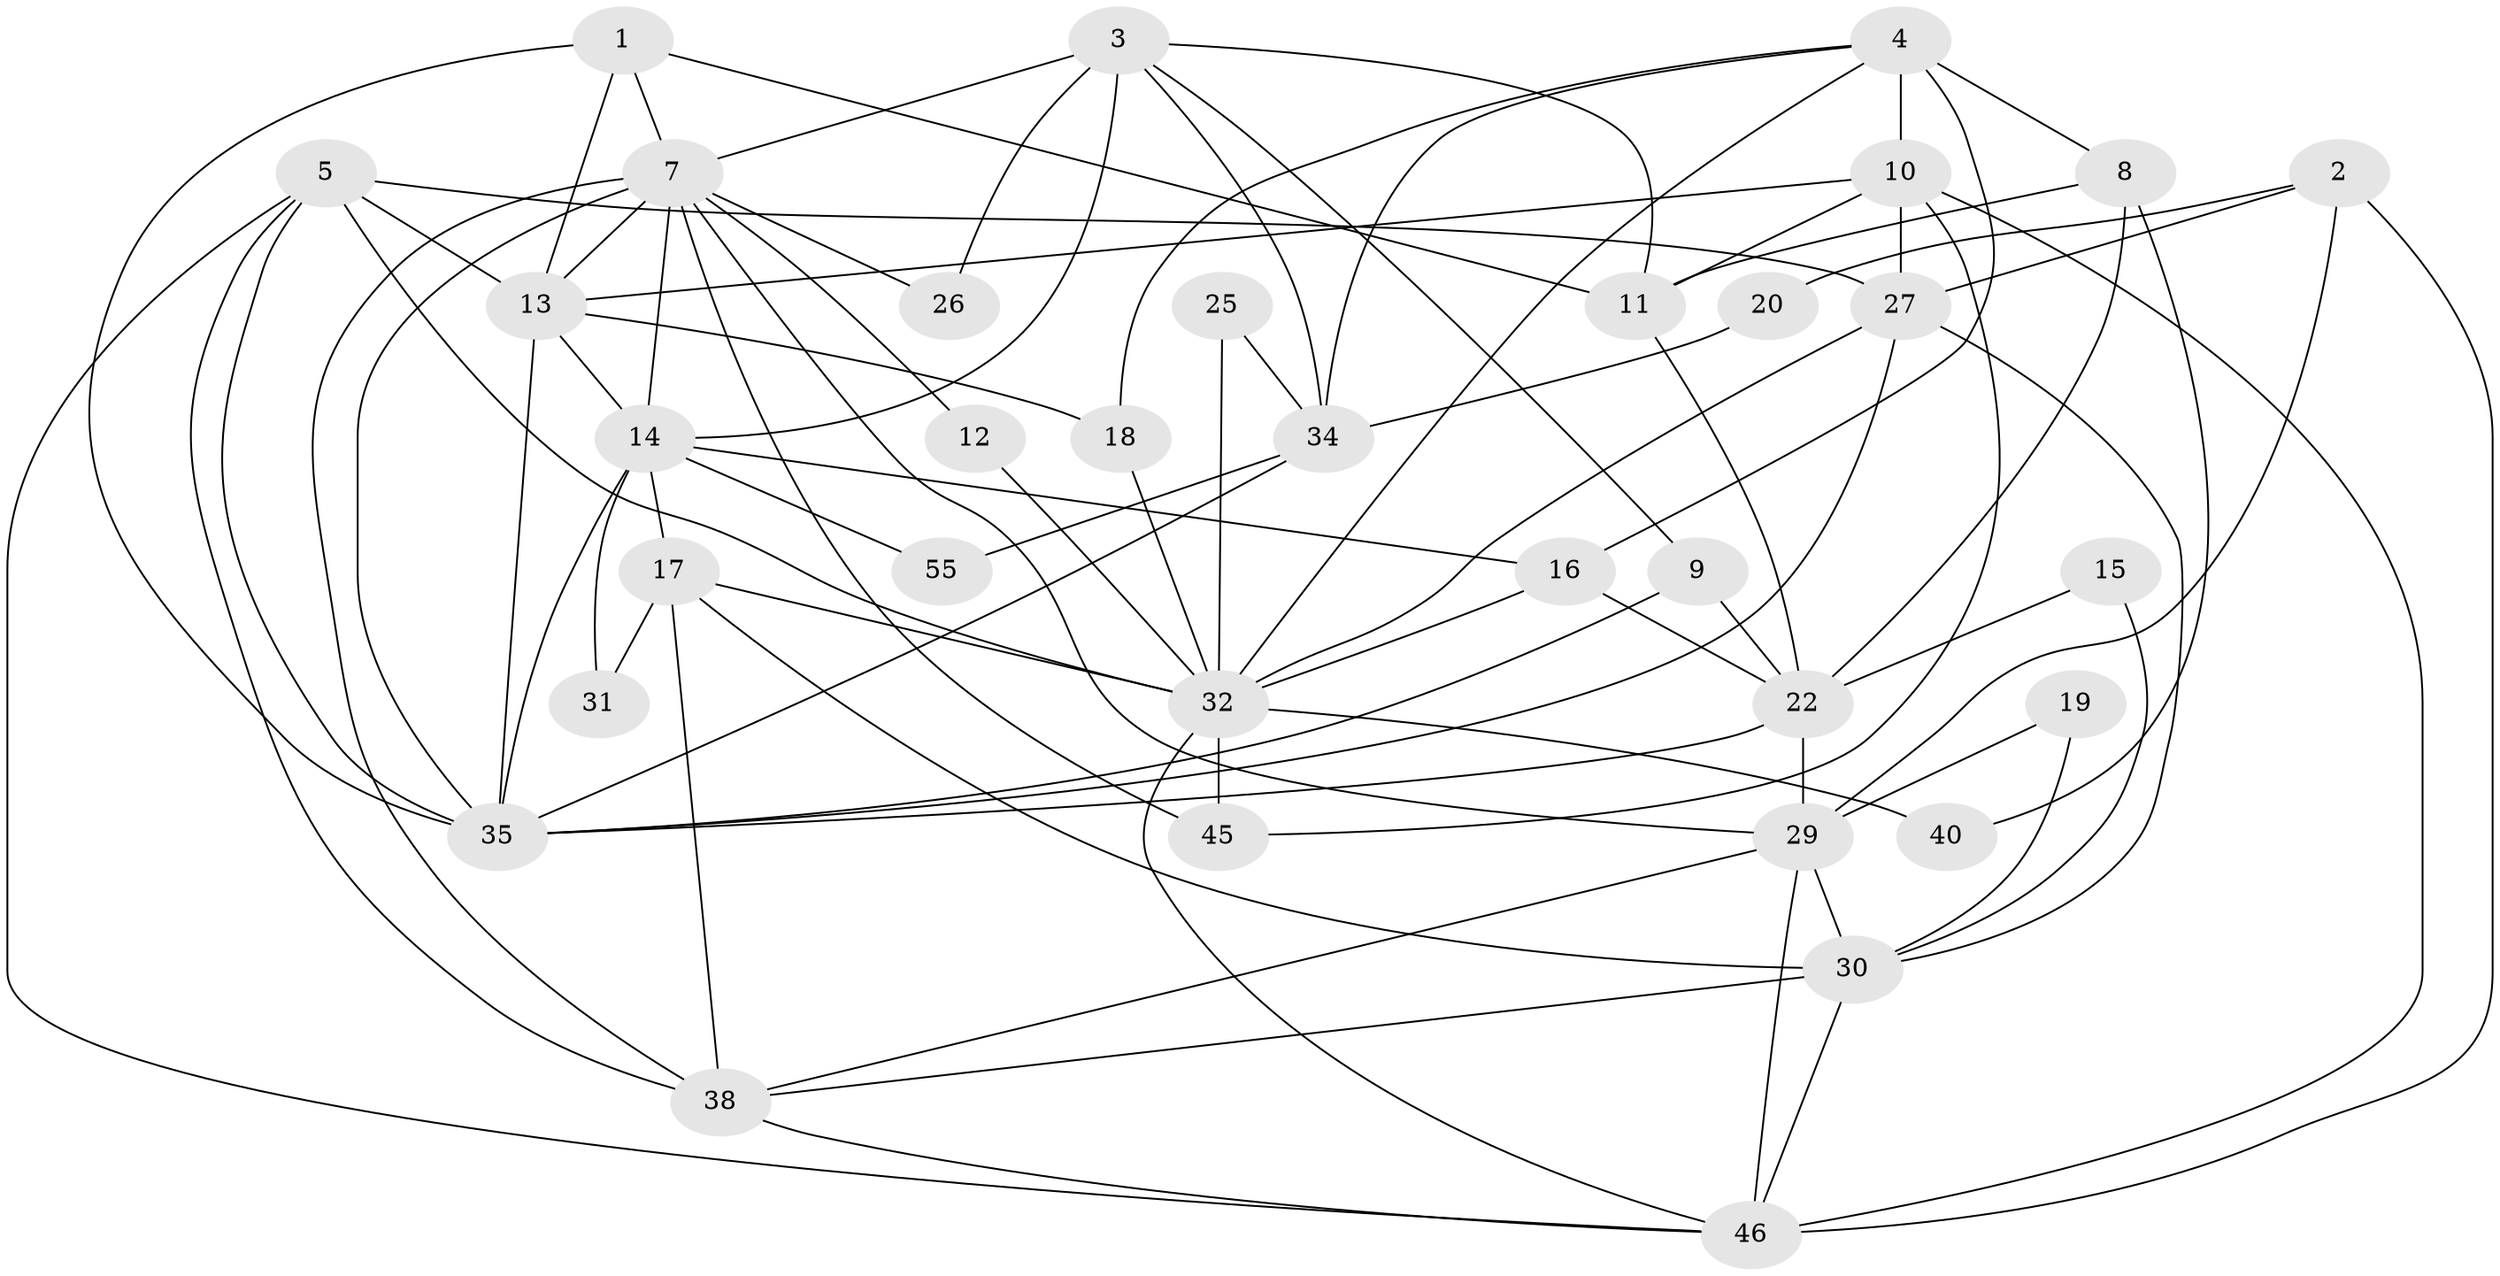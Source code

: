 // original degree distribution, {3: 0.19642857142857142, 4: 0.21428571428571427, 5: 0.17857142857142858, 2: 0.23214285714285715, 8: 0.03571428571428571, 6: 0.08928571428571429, 7: 0.05357142857142857}
// Generated by graph-tools (version 1.1) at 2025/11/02/27/25 16:11:16]
// undirected, 34 vertices, 84 edges
graph export_dot {
graph [start="1"]
  node [color=gray90,style=filled];
  1 [super="+23"];
  2;
  3 [super="+6"];
  4 [super="+42"];
  5 [super="+44"];
  7 [super="+49"];
  8 [super="+50"];
  9 [super="+21"];
  10 [super="+24"];
  11 [super="+48"];
  12;
  13 [super="+52"];
  14 [super="+43"];
  15;
  16 [super="+37"];
  17 [super="+28"];
  18;
  19;
  20;
  22 [super="+51"];
  25;
  26;
  27 [super="+56"];
  29 [super="+53"];
  30 [super="+36"];
  31;
  32 [super="+33"];
  34 [super="+41"];
  35 [super="+39"];
  38;
  40;
  45 [super="+54"];
  46 [super="+47"];
  55;
  1 -- 35;
  1 -- 7;
  1 -- 11;
  1 -- 13;
  2 -- 29;
  2 -- 20;
  2 -- 46;
  2 -- 27;
  3 -- 14;
  3 -- 34;
  3 -- 7;
  3 -- 9;
  3 -- 26;
  3 -- 11;
  4 -- 18;
  4 -- 32;
  4 -- 16 [weight=2];
  4 -- 10;
  4 -- 34;
  4 -- 8;
  5 -- 38;
  5 -- 13;
  5 -- 35;
  5 -- 32;
  5 -- 46;
  5 -- 27;
  7 -- 12;
  7 -- 35;
  7 -- 13;
  7 -- 38;
  7 -- 26;
  7 -- 45;
  7 -- 14;
  7 -- 29;
  8 -- 22;
  8 -- 40;
  8 -- 11;
  9 -- 35;
  9 -- 22;
  10 -- 11;
  10 -- 13;
  10 -- 46;
  10 -- 27 [weight=3];
  10 -- 45;
  11 -- 22;
  12 -- 32;
  13 -- 18;
  13 -- 35;
  13 -- 14;
  14 -- 16;
  14 -- 31;
  14 -- 35;
  14 -- 55;
  14 -- 17;
  15 -- 30;
  15 -- 22;
  16 -- 22;
  16 -- 32;
  17 -- 30;
  17 -- 32;
  17 -- 31;
  17 -- 38;
  18 -- 32;
  19 -- 29;
  19 -- 30;
  20 -- 34 [weight=2];
  22 -- 35;
  22 -- 29;
  25 -- 32;
  25 -- 34;
  27 -- 30;
  27 -- 32;
  27 -- 35;
  29 -- 30;
  29 -- 46;
  29 -- 38;
  30 -- 38;
  30 -- 46;
  32 -- 40;
  32 -- 46;
  32 -- 45;
  34 -- 55;
  34 -- 35;
  38 -- 46;
}
